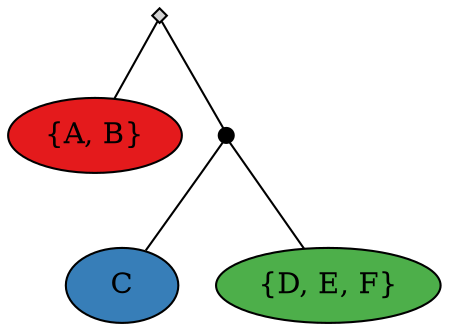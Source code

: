 digraph legend {
  node [style=filled, colorscheme=set19];
  "{A, B}" [fillcolor=1];
  "C" [fillcolor=2];
  "{D, E, F}" [fillcolor=3];
  "Inner" [shape=point,style=filled,label="",height=.1,width=.1] ;
  "FalseRoot" [shape=diamond,style=filled,label="",height=.1,width=.1] ;
  "FalseRoot" -> "Inner" [dir = none]
  "FalseRoot" -> "{A, B}" [dir = none]
  "Inner" -> "{D, E, F}" [dir = none]
  "Inner" -> "C" [dir = none]
}
